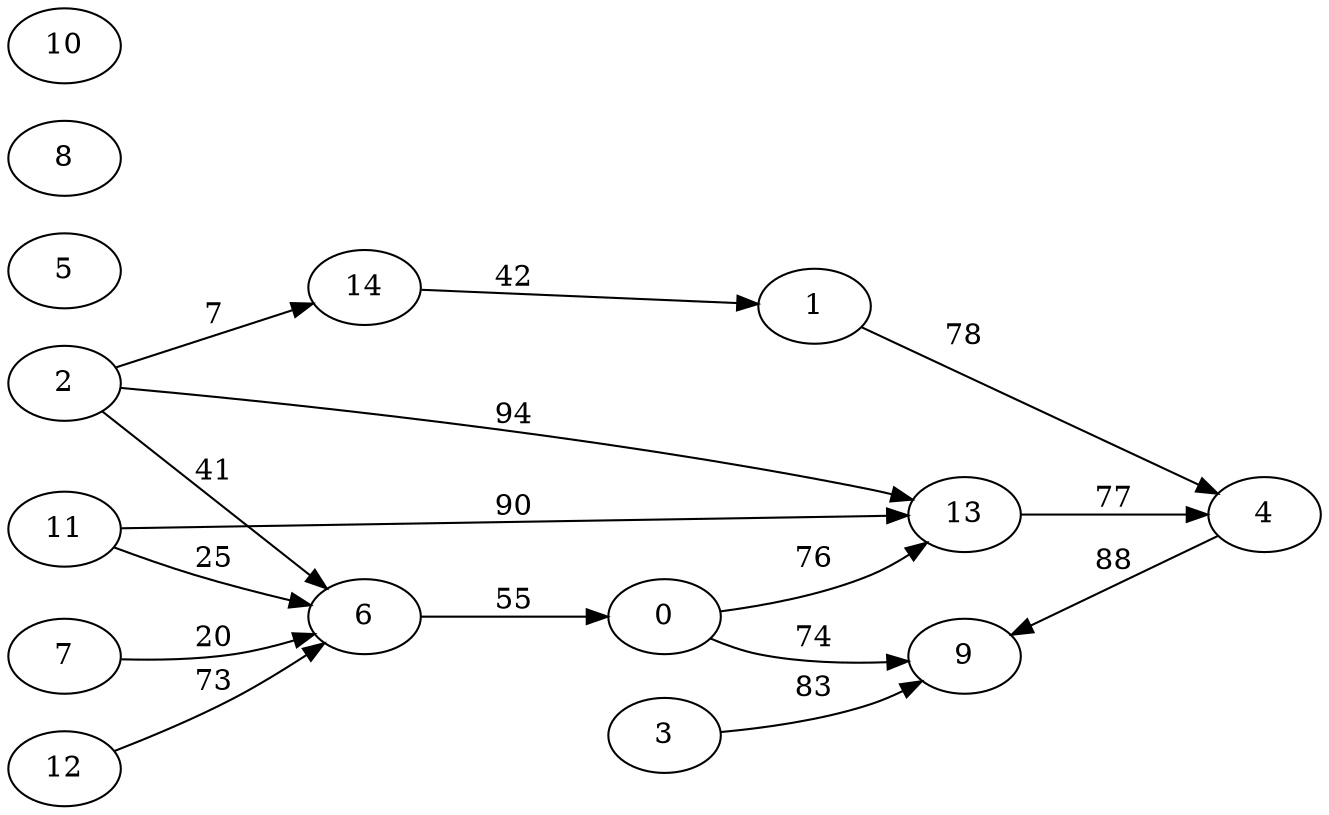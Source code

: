 digraph G {
ranksep = "equally";
rankdir = LR;
{rank = same; 0; };
{rank = same; 13; 9; };
{rank = same; 4; };
{rank = same; };
{rank = same; 1; };
{rank = same; };
{rank = same; 2; };
{rank = same; 6; 14; };
{rank = same; };
{rank = same; 3; };
{rank = same; };
{rank = same; 5; };
{rank = same; 7; };
{rank = same; };
{rank = same; 8; };
{rank = same; 10; };
{rank = same; 11; };
{rank = same; };
{rank = same; 12; };
{rank = same; };
0->13[label="76"];
0->9[label="74"];
13->4[label="77"];
9
4->9[label="88"];
1->4[label="78"];
2->6[label="41"];
2->14[label="7"];
2->13[label="94"];
6->0[label="55"];
14->1[label="42"];
3->9[label="83"];
5
7->6[label="20"];
8
10
11->6[label="25"];
11->13[label="90"];
12->6[label="73"];
}
